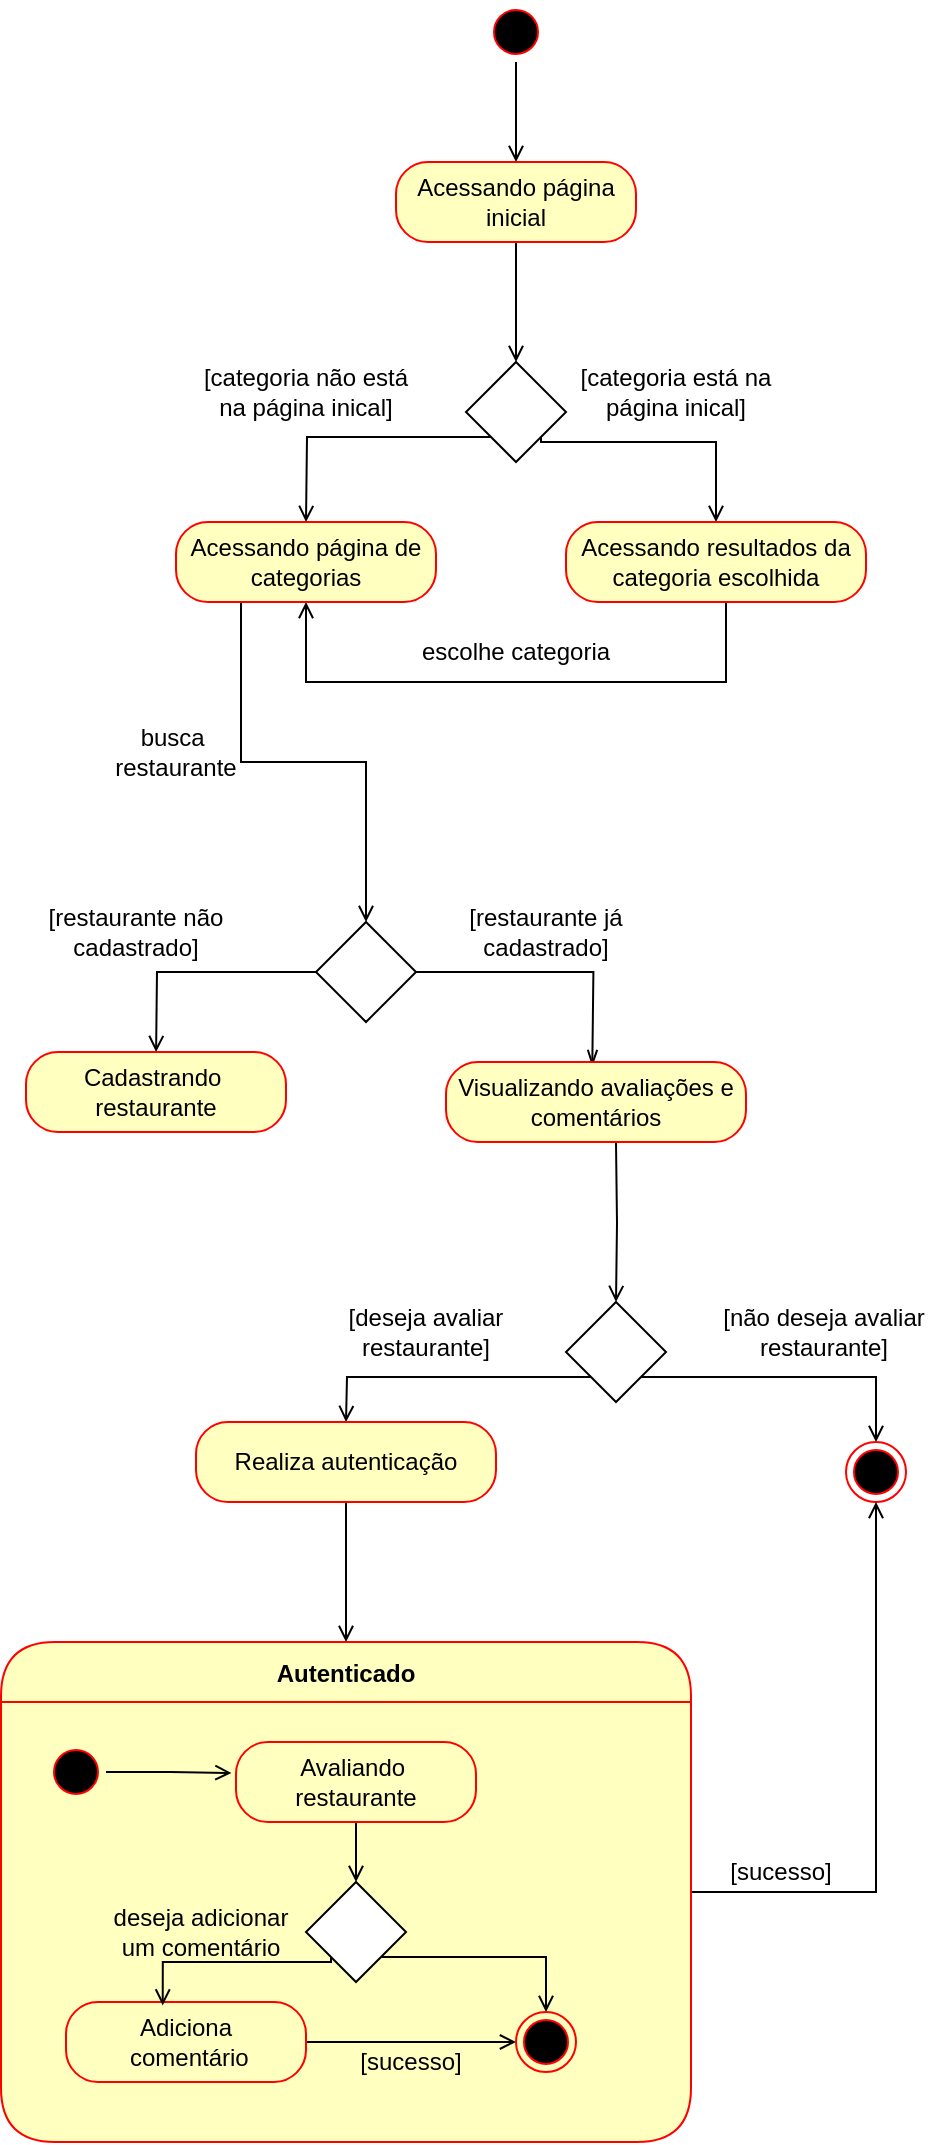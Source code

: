 <mxfile version="24.8.8">
  <diagram name="Página-1" id="oCOCOzR9uS4aLc3ZiwAo">
    <mxGraphModel dx="2427" dy="775" grid="1" gridSize="10" guides="1" tooltips="1" connect="1" arrows="1" fold="1" page="1" pageScale="1" pageWidth="827" pageHeight="1169" math="0" shadow="0">
      <root>
        <mxCell id="0" />
        <mxCell id="1" parent="0" />
        <mxCell id="u7sMN4hagnZGgrvHM0rs-49" style="edgeStyle=orthogonalEdgeStyle;rounded=0;orthogonalLoop=1;jettySize=auto;html=1;exitX=0.5;exitY=1;exitDx=0;exitDy=0;entryX=0.5;entryY=0;entryDx=0;entryDy=0;endArrow=open;endFill=0;" edge="1" parent="1" source="u7sMN4hagnZGgrvHM0rs-2" target="u7sMN4hagnZGgrvHM0rs-41">
          <mxGeometry relative="1" as="geometry" />
        </mxCell>
        <mxCell id="u7sMN4hagnZGgrvHM0rs-2" value="" style="ellipse;html=1;shape=startState;fillColor=#000000;strokeColor=#ff0000;" vertex="1" parent="1">
          <mxGeometry x="190" y="20" width="30" height="30" as="geometry" />
        </mxCell>
        <mxCell id="u7sMN4hagnZGgrvHM0rs-10" style="edgeStyle=orthogonalEdgeStyle;rounded=0;orthogonalLoop=1;jettySize=auto;html=1;exitX=0;exitY=1;exitDx=0;exitDy=0;endArrow=open;endFill=0;" edge="1" parent="1" source="u7sMN4hagnZGgrvHM0rs-5">
          <mxGeometry relative="1" as="geometry">
            <mxPoint x="100" y="280" as="targetPoint" />
          </mxGeometry>
        </mxCell>
        <mxCell id="u7sMN4hagnZGgrvHM0rs-54" style="edgeStyle=orthogonalEdgeStyle;rounded=0;orthogonalLoop=1;jettySize=auto;html=1;exitX=1;exitY=1;exitDx=0;exitDy=0;entryX=0.5;entryY=0;entryDx=0;entryDy=0;endArrow=open;endFill=0;" edge="1" parent="1" source="u7sMN4hagnZGgrvHM0rs-5" target="u7sMN4hagnZGgrvHM0rs-52">
          <mxGeometry relative="1" as="geometry">
            <Array as="points">
              <mxPoint x="217" y="240" />
              <mxPoint x="305" y="240" />
            </Array>
          </mxGeometry>
        </mxCell>
        <mxCell id="u7sMN4hagnZGgrvHM0rs-5" value="" style="rhombus;whiteSpace=wrap;html=1;" vertex="1" parent="1">
          <mxGeometry x="180" y="200" width="50" height="50" as="geometry" />
        </mxCell>
        <mxCell id="u7sMN4hagnZGgrvHM0rs-16" style="edgeStyle=orthogonalEdgeStyle;rounded=0;orthogonalLoop=1;jettySize=auto;html=1;exitX=0.5;exitY=1;exitDx=0;exitDy=0;entryX=0.5;entryY=1;entryDx=0;entryDy=0;endArrow=open;endFill=0;" edge="1" parent="1">
          <mxGeometry relative="1" as="geometry">
            <mxPoint x="310" y="320" as="sourcePoint" />
            <mxPoint x="100" y="320" as="targetPoint" />
            <Array as="points">
              <mxPoint x="310" y="360" />
              <mxPoint x="100" y="360" />
            </Array>
          </mxGeometry>
        </mxCell>
        <mxCell id="u7sMN4hagnZGgrvHM0rs-12" value="[categoria não está na página inical]" style="text;html=1;align=center;verticalAlign=middle;whiteSpace=wrap;rounded=0;" vertex="1" parent="1">
          <mxGeometry x="45" y="200" width="110" height="30" as="geometry" />
        </mxCell>
        <mxCell id="u7sMN4hagnZGgrvHM0rs-15" value="[categoria está na página inical]" style="text;html=1;align=center;verticalAlign=middle;whiteSpace=wrap;rounded=0;" vertex="1" parent="1">
          <mxGeometry x="230" y="200" width="110" height="30" as="geometry" />
        </mxCell>
        <mxCell id="u7sMN4hagnZGgrvHM0rs-17" value="escolhe categoria" style="text;html=1;align=center;verticalAlign=middle;whiteSpace=wrap;rounded=0;" vertex="1" parent="1">
          <mxGeometry x="150" y="330" width="110" height="30" as="geometry" />
        </mxCell>
        <mxCell id="u7sMN4hagnZGgrvHM0rs-26" style="edgeStyle=orthogonalEdgeStyle;rounded=0;orthogonalLoop=1;jettySize=auto;html=1;exitX=0;exitY=0.5;exitDx=0;exitDy=0;endArrow=open;endFill=0;" edge="1" parent="1" source="u7sMN4hagnZGgrvHM0rs-19">
          <mxGeometry relative="1" as="geometry">
            <mxPoint x="25.043" y="545.0" as="targetPoint" />
          </mxGeometry>
        </mxCell>
        <mxCell id="u7sMN4hagnZGgrvHM0rs-19" value="&lt;span style=&quot;color: rgba(0, 0, 0, 0); font-family: monospace; font-size: 0px; text-align: start; text-wrap-mode: nowrap;&quot;&gt;%3CmxGraphModel%3E%3Croot%3E%3CmxCell%20id%3D%220%22%2F%3E%3CmxCell%20id%3D%221%22%20parent%3D%220%22%2F%3E%3CmxCell%20id%3D%222%22%20value%3D%22%22%20style%3D%22rhombus%3BwhiteSpace%3Dwrap%3Bhtml%3D1%3B%22%20vertex%3D%221%22%20parent%3D%221%22%3E%3CmxGeometry%20x%3D%22105%22%20y%3D%22480%22%20width%3D%2250%22%20height%3D%2250%22%20as%3D%22geometry%22%2F%3E%3C%2FmxCell%3E%3C%2Froot%3E%3C%2FmxGraphModel%3E&lt;/span&gt;" style="rhombus;whiteSpace=wrap;html=1;" vertex="1" parent="1">
          <mxGeometry x="105" y="480" width="50" height="50" as="geometry" />
        </mxCell>
        <mxCell id="u7sMN4hagnZGgrvHM0rs-22" value="busca&amp;nbsp;&lt;div&gt;restaurante&lt;/div&gt;" style="text;html=1;align=center;verticalAlign=middle;whiteSpace=wrap;rounded=0;" vertex="1" parent="1">
          <mxGeometry x="-20" y="380" width="110" height="30" as="geometry" />
        </mxCell>
        <mxCell id="u7sMN4hagnZGgrvHM0rs-33" style="edgeStyle=orthogonalEdgeStyle;rounded=0;orthogonalLoop=1;jettySize=auto;html=1;exitX=0.5;exitY=1;exitDx=0;exitDy=0;entryX=0.5;entryY=0;entryDx=0;entryDy=0;endArrow=open;endFill=0;" edge="1" parent="1" target="u7sMN4hagnZGgrvHM0rs-32">
          <mxGeometry relative="1" as="geometry">
            <mxPoint x="255.0" y="590.0" as="sourcePoint" />
          </mxGeometry>
        </mxCell>
        <mxCell id="u7sMN4hagnZGgrvHM0rs-27" style="edgeStyle=orthogonalEdgeStyle;rounded=0;orthogonalLoop=1;jettySize=auto;html=1;exitX=1;exitY=0.5;exitDx=0;exitDy=0;entryX=0.421;entryY=0.05;entryDx=0;entryDy=0;entryPerimeter=0;endArrow=openThin;endFill=0;" edge="1" parent="1" source="u7sMN4hagnZGgrvHM0rs-19">
          <mxGeometry relative="1" as="geometry">
            <mxPoint x="243.15" y="552" as="targetPoint" />
          </mxGeometry>
        </mxCell>
        <mxCell id="u7sMN4hagnZGgrvHM0rs-28" value="[restaurante não cadastrado]" style="text;html=1;align=center;verticalAlign=middle;whiteSpace=wrap;rounded=0;" vertex="1" parent="1">
          <mxGeometry x="-40" y="470" width="110" height="30" as="geometry" />
        </mxCell>
        <mxCell id="u7sMN4hagnZGgrvHM0rs-29" value="[restaurante já cadastrado]" style="text;html=1;align=center;verticalAlign=middle;whiteSpace=wrap;rounded=0;" vertex="1" parent="1">
          <mxGeometry x="165" y="470" width="110" height="30" as="geometry" />
        </mxCell>
        <mxCell id="u7sMN4hagnZGgrvHM0rs-59" style="edgeStyle=orthogonalEdgeStyle;rounded=0;orthogonalLoop=1;jettySize=auto;html=1;exitX=0;exitY=1;exitDx=0;exitDy=0;endArrow=open;endFill=0;" edge="1" parent="1" source="u7sMN4hagnZGgrvHM0rs-32">
          <mxGeometry relative="1" as="geometry">
            <mxPoint x="120" y="730" as="targetPoint" />
          </mxGeometry>
        </mxCell>
        <mxCell id="u7sMN4hagnZGgrvHM0rs-67" style="edgeStyle=orthogonalEdgeStyle;rounded=0;orthogonalLoop=1;jettySize=auto;html=1;exitX=1;exitY=1;exitDx=0;exitDy=0;entryX=0.5;entryY=0;entryDx=0;entryDy=0;endArrow=open;endFill=0;" edge="1" parent="1" source="u7sMN4hagnZGgrvHM0rs-32" target="u7sMN4hagnZGgrvHM0rs-65">
          <mxGeometry relative="1" as="geometry" />
        </mxCell>
        <mxCell id="u7sMN4hagnZGgrvHM0rs-32" value="" style="rhombus;whiteSpace=wrap;html=1;" vertex="1" parent="1">
          <mxGeometry x="230" y="670" width="50" height="50" as="geometry" />
        </mxCell>
        <mxCell id="u7sMN4hagnZGgrvHM0rs-48" style="edgeStyle=orthogonalEdgeStyle;rounded=0;orthogonalLoop=1;jettySize=auto;html=1;exitX=0.5;exitY=1;exitDx=0;exitDy=0;entryX=0.5;entryY=0;entryDx=0;entryDy=0;endArrow=open;endFill=0;" edge="1" parent="1" source="u7sMN4hagnZGgrvHM0rs-41" target="u7sMN4hagnZGgrvHM0rs-5">
          <mxGeometry relative="1" as="geometry" />
        </mxCell>
        <mxCell id="u7sMN4hagnZGgrvHM0rs-41" value="Acessando página inicial" style="rounded=1;whiteSpace=wrap;html=1;arcSize=40;fontColor=#000000;fillColor=#ffffc0;strokeColor=#ff0000;" vertex="1" parent="1">
          <mxGeometry x="145" y="100" width="120" height="40" as="geometry" />
        </mxCell>
        <mxCell id="u7sMN4hagnZGgrvHM0rs-51" style="edgeStyle=orthogonalEdgeStyle;rounded=0;orthogonalLoop=1;jettySize=auto;html=1;exitX=0.25;exitY=1;exitDx=0;exitDy=0;entryX=0.5;entryY=0;entryDx=0;entryDy=0;endArrow=open;endFill=0;" edge="1" parent="1" source="u7sMN4hagnZGgrvHM0rs-50" target="u7sMN4hagnZGgrvHM0rs-19">
          <mxGeometry relative="1" as="geometry" />
        </mxCell>
        <mxCell id="u7sMN4hagnZGgrvHM0rs-50" value="Acessando página de categorias" style="rounded=1;whiteSpace=wrap;html=1;arcSize=40;fontColor=#000000;fillColor=#ffffc0;strokeColor=#ff0000;" vertex="1" parent="1">
          <mxGeometry x="35" y="280" width="130" height="40" as="geometry" />
        </mxCell>
        <mxCell id="u7sMN4hagnZGgrvHM0rs-52" value="Acessando resultados da categoria escolhida" style="rounded=1;whiteSpace=wrap;html=1;arcSize=40;fontColor=#000000;fillColor=#ffffc0;strokeColor=#ff0000;" vertex="1" parent="1">
          <mxGeometry x="230" y="280" width="150" height="40" as="geometry" />
        </mxCell>
        <mxCell id="u7sMN4hagnZGgrvHM0rs-55" value="Cadastrando&amp;nbsp;&lt;div&gt;restaurante&lt;/div&gt;" style="rounded=1;whiteSpace=wrap;html=1;arcSize=40;fontColor=#000000;fillColor=#ffffc0;strokeColor=#ff0000;" vertex="1" parent="1">
          <mxGeometry x="-40" y="545" width="130" height="40" as="geometry" />
        </mxCell>
        <mxCell id="u7sMN4hagnZGgrvHM0rs-56" value="Visualizando avaliações e comentários" style="rounded=1;whiteSpace=wrap;html=1;arcSize=40;fontColor=#000000;fillColor=#ffffc0;strokeColor=#ff0000;" vertex="1" parent="1">
          <mxGeometry x="170" y="550" width="150" height="40" as="geometry" />
        </mxCell>
        <mxCell id="u7sMN4hagnZGgrvHM0rs-71" style="edgeStyle=orthogonalEdgeStyle;rounded=0;orthogonalLoop=1;jettySize=auto;html=1;exitX=0.5;exitY=1;exitDx=0;exitDy=0;entryX=0.5;entryY=0;entryDx=0;entryDy=0;endArrow=open;endFill=0;" edge="1" parent="1" source="u7sMN4hagnZGgrvHM0rs-60" target="u7sMN4hagnZGgrvHM0rs-68">
          <mxGeometry relative="1" as="geometry" />
        </mxCell>
        <mxCell id="u7sMN4hagnZGgrvHM0rs-60" value="Realiza autenticação" style="rounded=1;whiteSpace=wrap;html=1;arcSize=40;fontColor=#000000;fillColor=#ffffc0;strokeColor=#ff0000;" vertex="1" parent="1">
          <mxGeometry x="45" y="730" width="150" height="40" as="geometry" />
        </mxCell>
        <mxCell id="u7sMN4hagnZGgrvHM0rs-61" value="[deseja avaliar restaurante]" style="text;html=1;align=center;verticalAlign=middle;whiteSpace=wrap;rounded=0;" vertex="1" parent="1">
          <mxGeometry x="105" y="670" width="110" height="30" as="geometry" />
        </mxCell>
        <mxCell id="u7sMN4hagnZGgrvHM0rs-63" value="[não deseja avaliar restaurante]" style="text;html=1;align=center;verticalAlign=middle;whiteSpace=wrap;rounded=0;" vertex="1" parent="1">
          <mxGeometry x="304" y="670" width="110" height="30" as="geometry" />
        </mxCell>
        <mxCell id="u7sMN4hagnZGgrvHM0rs-65" value="" style="ellipse;html=1;shape=endState;fillColor=#000000;strokeColor=#ff0000;" vertex="1" parent="1">
          <mxGeometry x="370" y="740" width="30" height="30" as="geometry" />
        </mxCell>
        <mxCell id="u7sMN4hagnZGgrvHM0rs-87" style="edgeStyle=orthogonalEdgeStyle;rounded=0;orthogonalLoop=1;jettySize=auto;html=1;exitX=1;exitY=0.5;exitDx=0;exitDy=0;entryX=0.5;entryY=1;entryDx=0;entryDy=0;endArrow=open;endFill=0;" edge="1" parent="1" source="u7sMN4hagnZGgrvHM0rs-68" target="u7sMN4hagnZGgrvHM0rs-65">
          <mxGeometry relative="1" as="geometry" />
        </mxCell>
        <mxCell id="u7sMN4hagnZGgrvHM0rs-68" value="Autenticado" style="swimlane;fontStyle=1;align=center;verticalAlign=middle;childLayout=stackLayout;horizontal=1;startSize=30;horizontalStack=0;resizeParent=0;resizeLast=1;container=0;fontColor=#000000;collapsible=0;rounded=1;arcSize=30;strokeColor=#ff0000;fillColor=#ffffc0;swimlaneFillColor=#ffffc0;dropTarget=0;" vertex="1" parent="1">
          <mxGeometry x="-52.5" y="840" width="345" height="250" as="geometry" />
        </mxCell>
        <mxCell id="u7sMN4hagnZGgrvHM0rs-72" value="" style="ellipse;html=1;shape=startState;fillColor=#000000;strokeColor=#ff0000;" vertex="1" parent="1">
          <mxGeometry x="-30" y="890" width="30" height="30" as="geometry" />
        </mxCell>
        <mxCell id="u7sMN4hagnZGgrvHM0rs-78" style="edgeStyle=orthogonalEdgeStyle;rounded=0;orthogonalLoop=1;jettySize=auto;html=1;exitX=0.5;exitY=1;exitDx=0;exitDy=0;entryX=0;entryY=0.5;entryDx=0;entryDy=0;endArrow=open;endFill=0;" edge="1" parent="1" source="u7sMN4hagnZGgrvHM0rs-74" target="u7sMN4hagnZGgrvHM0rs-77">
          <mxGeometry relative="1" as="geometry" />
        </mxCell>
        <mxCell id="u7sMN4hagnZGgrvHM0rs-74" value="Avaliando&amp;nbsp;&lt;div&gt;restaurante&lt;/div&gt;" style="rounded=1;whiteSpace=wrap;html=1;arcSize=40;fontColor=#000000;fillColor=#ffffc0;strokeColor=#ff0000;" vertex="1" parent="1">
          <mxGeometry x="65" y="890" width="120" height="40" as="geometry" />
        </mxCell>
        <mxCell id="u7sMN4hagnZGgrvHM0rs-76" style="edgeStyle=orthogonalEdgeStyle;rounded=0;orthogonalLoop=1;jettySize=auto;html=1;exitX=1;exitY=0.5;exitDx=0;exitDy=0;entryX=-0.019;entryY=0.387;entryDx=0;entryDy=0;entryPerimeter=0;endArrow=open;endFill=0;" edge="1" parent="1" source="u7sMN4hagnZGgrvHM0rs-72" target="u7sMN4hagnZGgrvHM0rs-74">
          <mxGeometry relative="1" as="geometry" />
        </mxCell>
        <mxCell id="u7sMN4hagnZGgrvHM0rs-85" style="edgeStyle=orthogonalEdgeStyle;rounded=0;orthogonalLoop=1;jettySize=auto;html=1;exitX=1;exitY=0;exitDx=0;exitDy=0;endArrow=open;endFill=0;" edge="1" parent="1" source="u7sMN4hagnZGgrvHM0rs-77" target="u7sMN4hagnZGgrvHM0rs-82">
          <mxGeometry relative="1" as="geometry" />
        </mxCell>
        <mxCell id="u7sMN4hagnZGgrvHM0rs-77" value="" style="rhombus;whiteSpace=wrap;html=1;direction=south;" vertex="1" parent="1">
          <mxGeometry x="100" y="960" width="50" height="50" as="geometry" />
        </mxCell>
        <mxCell id="u7sMN4hagnZGgrvHM0rs-86" style="edgeStyle=orthogonalEdgeStyle;rounded=0;orthogonalLoop=1;jettySize=auto;html=1;exitX=1;exitY=0.5;exitDx=0;exitDy=0;entryX=0;entryY=0.5;entryDx=0;entryDy=0;endArrow=open;endFill=0;" edge="1" parent="1" source="u7sMN4hagnZGgrvHM0rs-79" target="u7sMN4hagnZGgrvHM0rs-82">
          <mxGeometry relative="1" as="geometry" />
        </mxCell>
        <mxCell id="u7sMN4hagnZGgrvHM0rs-79" value="Adiciona&lt;div&gt;&amp;nbsp;comentário&lt;/div&gt;" style="rounded=1;whiteSpace=wrap;html=1;arcSize=40;fontColor=#000000;fillColor=#ffffc0;strokeColor=#ff0000;" vertex="1" parent="1">
          <mxGeometry x="-20" y="1020" width="120" height="40" as="geometry" />
        </mxCell>
        <mxCell id="u7sMN4hagnZGgrvHM0rs-80" style="edgeStyle=orthogonalEdgeStyle;rounded=0;orthogonalLoop=1;jettySize=auto;html=1;exitX=1;exitY=1;exitDx=0;exitDy=0;entryX=0.403;entryY=0.044;entryDx=0;entryDy=0;entryPerimeter=0;endArrow=open;endFill=0;" edge="1" parent="1" source="u7sMN4hagnZGgrvHM0rs-77" target="u7sMN4hagnZGgrvHM0rs-79">
          <mxGeometry relative="1" as="geometry">
            <Array as="points">
              <mxPoint x="112" y="1000" />
              <mxPoint x="28" y="1000" />
            </Array>
          </mxGeometry>
        </mxCell>
        <mxCell id="u7sMN4hagnZGgrvHM0rs-81" value="deseja adicionar um comentário" style="text;html=1;align=center;verticalAlign=middle;whiteSpace=wrap;rounded=0;" vertex="1" parent="1">
          <mxGeometry y="970" width="95" height="30" as="geometry" />
        </mxCell>
        <mxCell id="u7sMN4hagnZGgrvHM0rs-82" value="" style="ellipse;html=1;shape=endState;fillColor=#000000;strokeColor=#ff0000;" vertex="1" parent="1">
          <mxGeometry x="205" y="1025" width="30" height="30" as="geometry" />
        </mxCell>
        <mxCell id="u7sMN4hagnZGgrvHM0rs-88" value="[sucesso]" style="text;html=1;align=center;verticalAlign=middle;whiteSpace=wrap;rounded=0;" vertex="1" parent="1">
          <mxGeometry x="110" y="1040" width="85" height="20" as="geometry" />
        </mxCell>
        <mxCell id="u7sMN4hagnZGgrvHM0rs-89" value="[sucesso]" style="text;html=1;align=center;verticalAlign=middle;whiteSpace=wrap;rounded=0;" vertex="1" parent="1">
          <mxGeometry x="295" y="950" width="85" height="10" as="geometry" />
        </mxCell>
      </root>
    </mxGraphModel>
  </diagram>
</mxfile>
